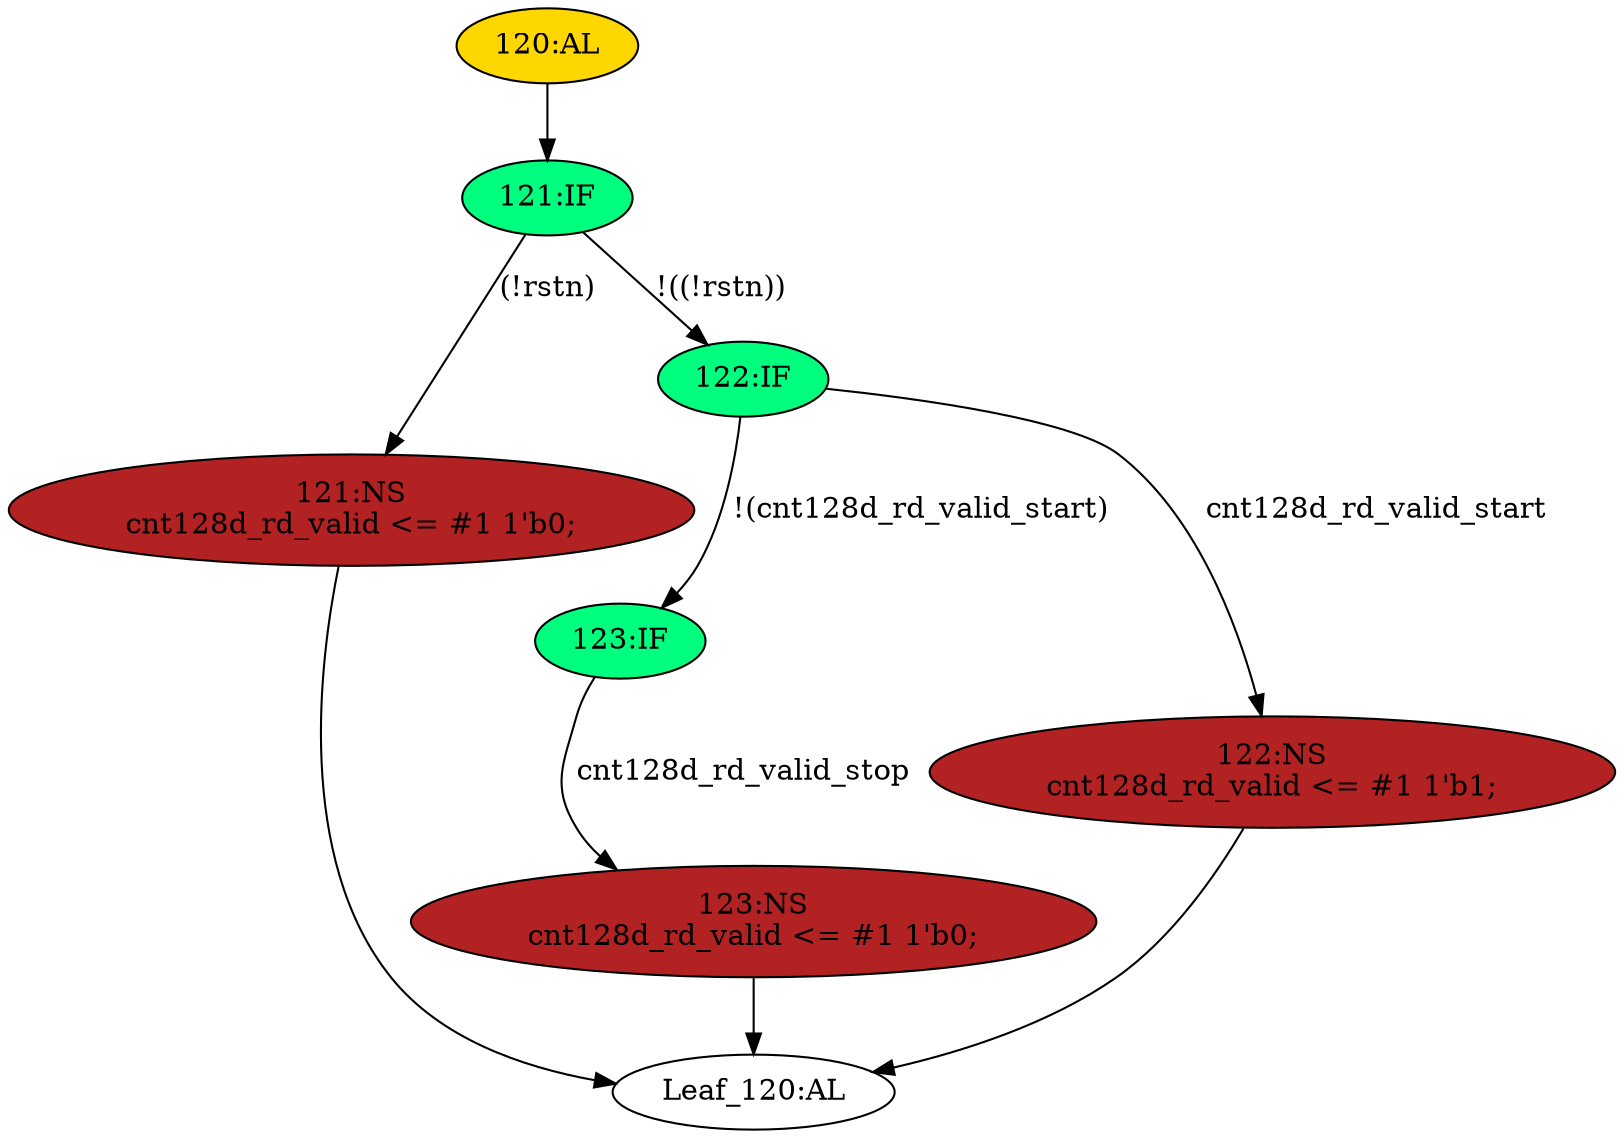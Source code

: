strict digraph "" {
	node [label="\N"];
	"123:IF"	 [ast="<pyverilog.vparser.ast.IfStatement object at 0x7f052ae97d90>",
		fillcolor=springgreen,
		label="123:IF",
		statements="[]",
		style=filled,
		typ=IfStatement];
	"123:NS"	 [ast="<pyverilog.vparser.ast.NonblockingSubstitution object at 0x7f052ae97e50>",
		fillcolor=firebrick,
		label="123:NS
cnt128d_rd_valid <= #1 1'b0;",
		statements="[<pyverilog.vparser.ast.NonblockingSubstitution object at 0x7f052ae97e50>]",
		style=filled,
		typ=NonblockingSubstitution];
	"123:IF" -> "123:NS"	 [cond="['cnt128d_rd_valid_stop']",
		label=cnt128d_rd_valid_stop,
		lineno=123];
	"121:IF"	 [ast="<pyverilog.vparser.ast.IfStatement object at 0x7f052aec2190>",
		fillcolor=springgreen,
		label="121:IF",
		statements="[]",
		style=filled,
		typ=IfStatement];
	"121:NS"	 [ast="<pyverilog.vparser.ast.NonblockingSubstitution object at 0x7f052aec2490>",
		fillcolor=firebrick,
		label="121:NS
cnt128d_rd_valid <= #1 1'b0;",
		statements="[<pyverilog.vparser.ast.NonblockingSubstitution object at 0x7f052aec2490>]",
		style=filled,
		typ=NonblockingSubstitution];
	"121:IF" -> "121:NS"	 [cond="['rstn']",
		label="(!rstn)",
		lineno=121];
	"122:IF"	 [ast="<pyverilog.vparser.ast.IfStatement object at 0x7f052aec21d0>",
		fillcolor=springgreen,
		label="122:IF",
		statements="[]",
		style=filled,
		typ=IfStatement];
	"121:IF" -> "122:IF"	 [cond="['rstn']",
		label="!((!rstn))",
		lineno=121];
	"Leaf_120:AL"	 [def_var="['cnt128d_rd_valid']",
		label="Leaf_120:AL"];
	"122:NS"	 [ast="<pyverilog.vparser.ast.NonblockingSubstitution object at 0x7f052aec2210>",
		fillcolor=firebrick,
		label="122:NS
cnt128d_rd_valid <= #1 1'b1;",
		statements="[<pyverilog.vparser.ast.NonblockingSubstitution object at 0x7f052aec2210>]",
		style=filled,
		typ=NonblockingSubstitution];
	"122:NS" -> "Leaf_120:AL"	 [cond="[]",
		lineno=None];
	"121:NS" -> "Leaf_120:AL"	 [cond="[]",
		lineno=None];
	"120:AL"	 [ast="<pyverilog.vparser.ast.Always object at 0x7f052aec2750>",
		clk_sens=True,
		fillcolor=gold,
		label="120:AL",
		sens="['sclk', 'rstn']",
		statements="[]",
		style=filled,
		typ=Always,
		use_var="['rstn', 'cnt128d_rd_valid_stop', 'cnt128d_rd_valid_start']"];
	"120:AL" -> "121:IF"	 [cond="[]",
		lineno=None];
	"122:IF" -> "123:IF"	 [cond="['cnt128d_rd_valid_start']",
		label="!(cnt128d_rd_valid_start)",
		lineno=122];
	"122:IF" -> "122:NS"	 [cond="['cnt128d_rd_valid_start']",
		label=cnt128d_rd_valid_start,
		lineno=122];
	"123:NS" -> "Leaf_120:AL"	 [cond="[]",
		lineno=None];
}
